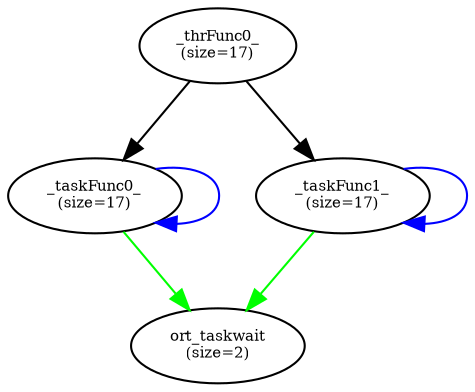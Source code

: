 digraph  {
center=1;
rankdir=TB;
rotate=0;
size="10,8";
0 [fontsize=7, label="_thrFunc0_\n(size=17)"];
2 [fontsize=7, label="_taskFunc0_\n(size=17)"];
4 [fontsize=7, label="_taskFunc1_\n(size=17)"];
5 [fontsize=7, label="ort_taskwait\n(size=2)"];
0 -> 2  [key=0];
0 -> 4  [key=0];
2 -> 2  [color=blue, key=0];
2 -> 5  [color=green, key=0];
4 -> 4  [color=blue, key=0];
4 -> 5  [color=green, key=0];
}
